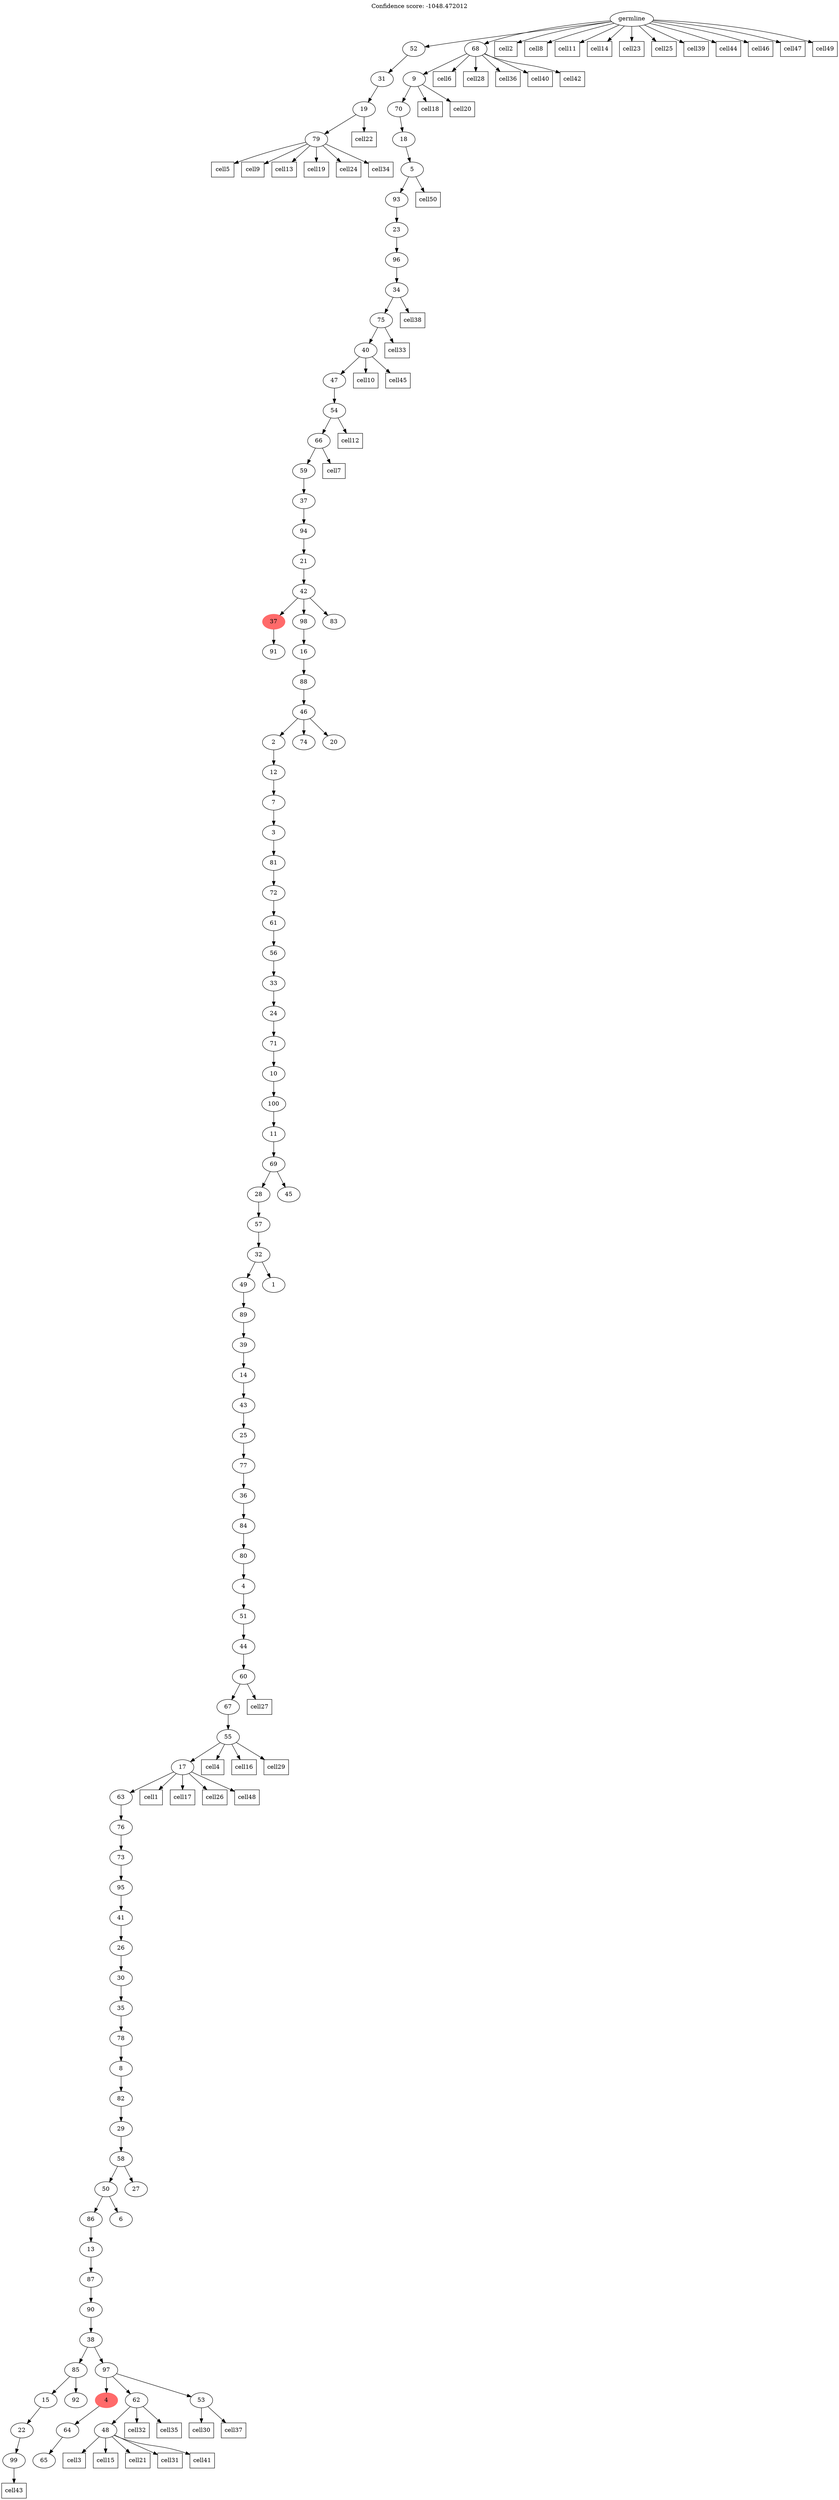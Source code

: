 digraph g {
	"101" -> "102";
	"102" [label="79"];
	"100" -> "101";
	"101" [label="19"];
	"99" -> "100";
	"100" [label="31"];
	"97" -> "98";
	"98" [label="91"];
	"87" -> "88";
	"88" [label="99"];
	"86" -> "87";
	"87" [label="22"];
	"85" -> "86";
	"86" [label="15"];
	"85" -> "89";
	"89" [label="92"];
	"82" -> "83";
	"83" [label="65"];
	"81" -> "82";
	"82" [label="64"];
	"79" -> "80";
	"80" [label="48"];
	"78" -> "79";
	"79" [label="62"];
	"78" -> "81";
	"81" [color=indianred1, style=filled, label="4"];
	"78" -> "84";
	"84" [label="53"];
	"77" -> "78";
	"78" [label="97"];
	"77" -> "85";
	"85" [label="85"];
	"76" -> "77";
	"77" [label="38"];
	"75" -> "76";
	"76" [label="90"];
	"74" -> "75";
	"75" [label="87"];
	"73" -> "74";
	"74" [label="13"];
	"72" -> "73";
	"73" [label="86"];
	"72" -> "90";
	"90" [label="6"];
	"71" -> "72";
	"72" [label="50"];
	"71" -> "91";
	"91" [label="27"];
	"70" -> "71";
	"71" [label="58"];
	"69" -> "70";
	"70" [label="29"];
	"68" -> "69";
	"69" [label="82"];
	"67" -> "68";
	"68" [label="8"];
	"66" -> "67";
	"67" [label="78"];
	"65" -> "66";
	"66" [label="35"];
	"64" -> "65";
	"65" [label="30"];
	"63" -> "64";
	"64" [label="26"];
	"62" -> "63";
	"63" [label="41"];
	"61" -> "62";
	"62" [label="95"];
	"60" -> "61";
	"61" [label="73"];
	"59" -> "60";
	"60" [label="76"];
	"58" -> "59";
	"59" [label="63"];
	"57" -> "58";
	"58" [label="17"];
	"56" -> "57";
	"57" [label="55"];
	"55" -> "56";
	"56" [label="67"];
	"54" -> "55";
	"55" [label="60"];
	"53" -> "54";
	"54" [label="44"];
	"52" -> "53";
	"53" [label="51"];
	"51" -> "52";
	"52" [label="4"];
	"50" -> "51";
	"51" [label="80"];
	"49" -> "50";
	"50" [label="84"];
	"48" -> "49";
	"49" [label="36"];
	"47" -> "48";
	"48" [label="77"];
	"46" -> "47";
	"47" [label="25"];
	"45" -> "46";
	"46" [label="43"];
	"44" -> "45";
	"45" [label="14"];
	"43" -> "44";
	"44" [label="39"];
	"42" -> "43";
	"43" [label="89"];
	"41" -> "42";
	"42" [label="49"];
	"41" -> "92";
	"92" [label="1"];
	"40" -> "41";
	"41" [label="32"];
	"39" -> "40";
	"40" [label="57"];
	"38" -> "39";
	"39" [label="28"];
	"38" -> "93";
	"93" [label="45"];
	"37" -> "38";
	"38" [label="69"];
	"36" -> "37";
	"37" [label="11"];
	"35" -> "36";
	"36" [label="100"];
	"34" -> "35";
	"35" [label="10"];
	"33" -> "34";
	"34" [label="71"];
	"32" -> "33";
	"33" [label="24"];
	"31" -> "32";
	"32" [label="33"];
	"30" -> "31";
	"31" [label="56"];
	"29" -> "30";
	"30" [label="61"];
	"28" -> "29";
	"29" [label="72"];
	"27" -> "28";
	"28" [label="81"];
	"26" -> "27";
	"27" [label="3"];
	"25" -> "26";
	"26" [label="7"];
	"24" -> "25";
	"25" [label="12"];
	"23" -> "24";
	"24" [label="2"];
	"23" -> "94";
	"94" [label="74"];
	"23" -> "95";
	"95" [label="20"];
	"22" -> "23";
	"23" [label="46"];
	"21" -> "22";
	"22" [label="88"];
	"20" -> "21";
	"21" [label="16"];
	"19" -> "20";
	"20" [label="98"];
	"19" -> "96";
	"96" [label="83"];
	"19" -> "97";
	"97" [color=indianred1, style=filled, label="37"];
	"18" -> "19";
	"19" [label="42"];
	"17" -> "18";
	"18" [label="21"];
	"16" -> "17";
	"17" [label="94"];
	"15" -> "16";
	"16" [label="37"];
	"14" -> "15";
	"15" [label="59"];
	"13" -> "14";
	"14" [label="66"];
	"12" -> "13";
	"13" [label="54"];
	"11" -> "12";
	"12" [label="47"];
	"10" -> "11";
	"11" [label="40"];
	"9" -> "10";
	"10" [label="75"];
	"8" -> "9";
	"9" [label="34"];
	"7" -> "8";
	"8" [label="96"];
	"6" -> "7";
	"7" [label="23"];
	"5" -> "6";
	"6" [label="93"];
	"4" -> "5";
	"5" [label="5"];
	"3" -> "4";
	"4" [label="18"];
	"2" -> "3";
	"3" [label="70"];
	"1" -> "2";
	"2" [label="9"];
	"0" -> "1";
	"1" [label="68"];
	"0" -> "99";
	"99" [label="52"];
	"0" [label="germline"];
	"58" -> "cell1";
	"cell1" [shape=box];
	"0" -> "cell2";
	"cell2" [shape=box];
	"80" -> "cell3";
	"cell3" [shape=box];
	"57" -> "cell4";
	"cell4" [shape=box];
	"102" -> "cell5";
	"cell5" [shape=box];
	"1" -> "cell6";
	"cell6" [shape=box];
	"14" -> "cell7";
	"cell7" [shape=box];
	"0" -> "cell8";
	"cell8" [shape=box];
	"102" -> "cell9";
	"cell9" [shape=box];
	"11" -> "cell10";
	"cell10" [shape=box];
	"0" -> "cell11";
	"cell11" [shape=box];
	"13" -> "cell12";
	"cell12" [shape=box];
	"102" -> "cell13";
	"cell13" [shape=box];
	"0" -> "cell14";
	"cell14" [shape=box];
	"80" -> "cell15";
	"cell15" [shape=box];
	"57" -> "cell16";
	"cell16" [shape=box];
	"58" -> "cell17";
	"cell17" [shape=box];
	"2" -> "cell18";
	"cell18" [shape=box];
	"102" -> "cell19";
	"cell19" [shape=box];
	"2" -> "cell20";
	"cell20" [shape=box];
	"80" -> "cell21";
	"cell21" [shape=box];
	"101" -> "cell22";
	"cell22" [shape=box];
	"0" -> "cell23";
	"cell23" [shape=box];
	"102" -> "cell24";
	"cell24" [shape=box];
	"0" -> "cell25";
	"cell25" [shape=box];
	"58" -> "cell26";
	"cell26" [shape=box];
	"55" -> "cell27";
	"cell27" [shape=box];
	"1" -> "cell28";
	"cell28" [shape=box];
	"57" -> "cell29";
	"cell29" [shape=box];
	"84" -> "cell30";
	"cell30" [shape=box];
	"80" -> "cell31";
	"cell31" [shape=box];
	"79" -> "cell32";
	"cell32" [shape=box];
	"10" -> "cell33";
	"cell33" [shape=box];
	"102" -> "cell34";
	"cell34" [shape=box];
	"79" -> "cell35";
	"cell35" [shape=box];
	"1" -> "cell36";
	"cell36" [shape=box];
	"84" -> "cell37";
	"cell37" [shape=box];
	"9" -> "cell38";
	"cell38" [shape=box];
	"0" -> "cell39";
	"cell39" [shape=box];
	"1" -> "cell40";
	"cell40" [shape=box];
	"80" -> "cell41";
	"cell41" [shape=box];
	"1" -> "cell42";
	"cell42" [shape=box];
	"88" -> "cell43";
	"cell43" [shape=box];
	"0" -> "cell44";
	"cell44" [shape=box];
	"11" -> "cell45";
	"cell45" [shape=box];
	"0" -> "cell46";
	"cell46" [shape=box];
	"0" -> "cell47";
	"cell47" [shape=box];
	"58" -> "cell48";
	"cell48" [shape=box];
	"0" -> "cell49";
	"cell49" [shape=box];
	"5" -> "cell50";
	"cell50" [shape=box];
	labelloc="t";
	label="Confidence score: -1048.472012";
}
